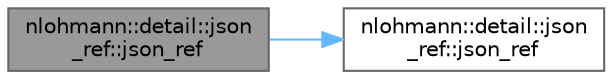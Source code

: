 digraph "nlohmann::detail::json_ref::json_ref"
{
 // LATEX_PDF_SIZE
  bgcolor="transparent";
  edge [fontname=Helvetica,fontsize=10,labelfontname=Helvetica,labelfontsize=10];
  node [fontname=Helvetica,fontsize=10,shape=box,height=0.2,width=0.4];
  rankdir="LR";
  Node1 [id="Node000001",label="nlohmann::detail::json\l_ref::json_ref",height=0.2,width=0.4,color="gray40", fillcolor="grey60", style="filled", fontcolor="black",tooltip=" "];
  Node1 -> Node2 [id="edge2_Node000001_Node000002",color="steelblue1",style="solid",tooltip=" "];
  Node2 [id="Node000002",label="nlohmann::detail::json\l_ref::json_ref",height=0.2,width=0.4,color="grey40", fillcolor="white", style="filled",URL="$classnlohmann_1_1detail_1_1json__ref.html#ae1adf5bcee8b6fa0c358710604fb1938",tooltip=" "];
}
